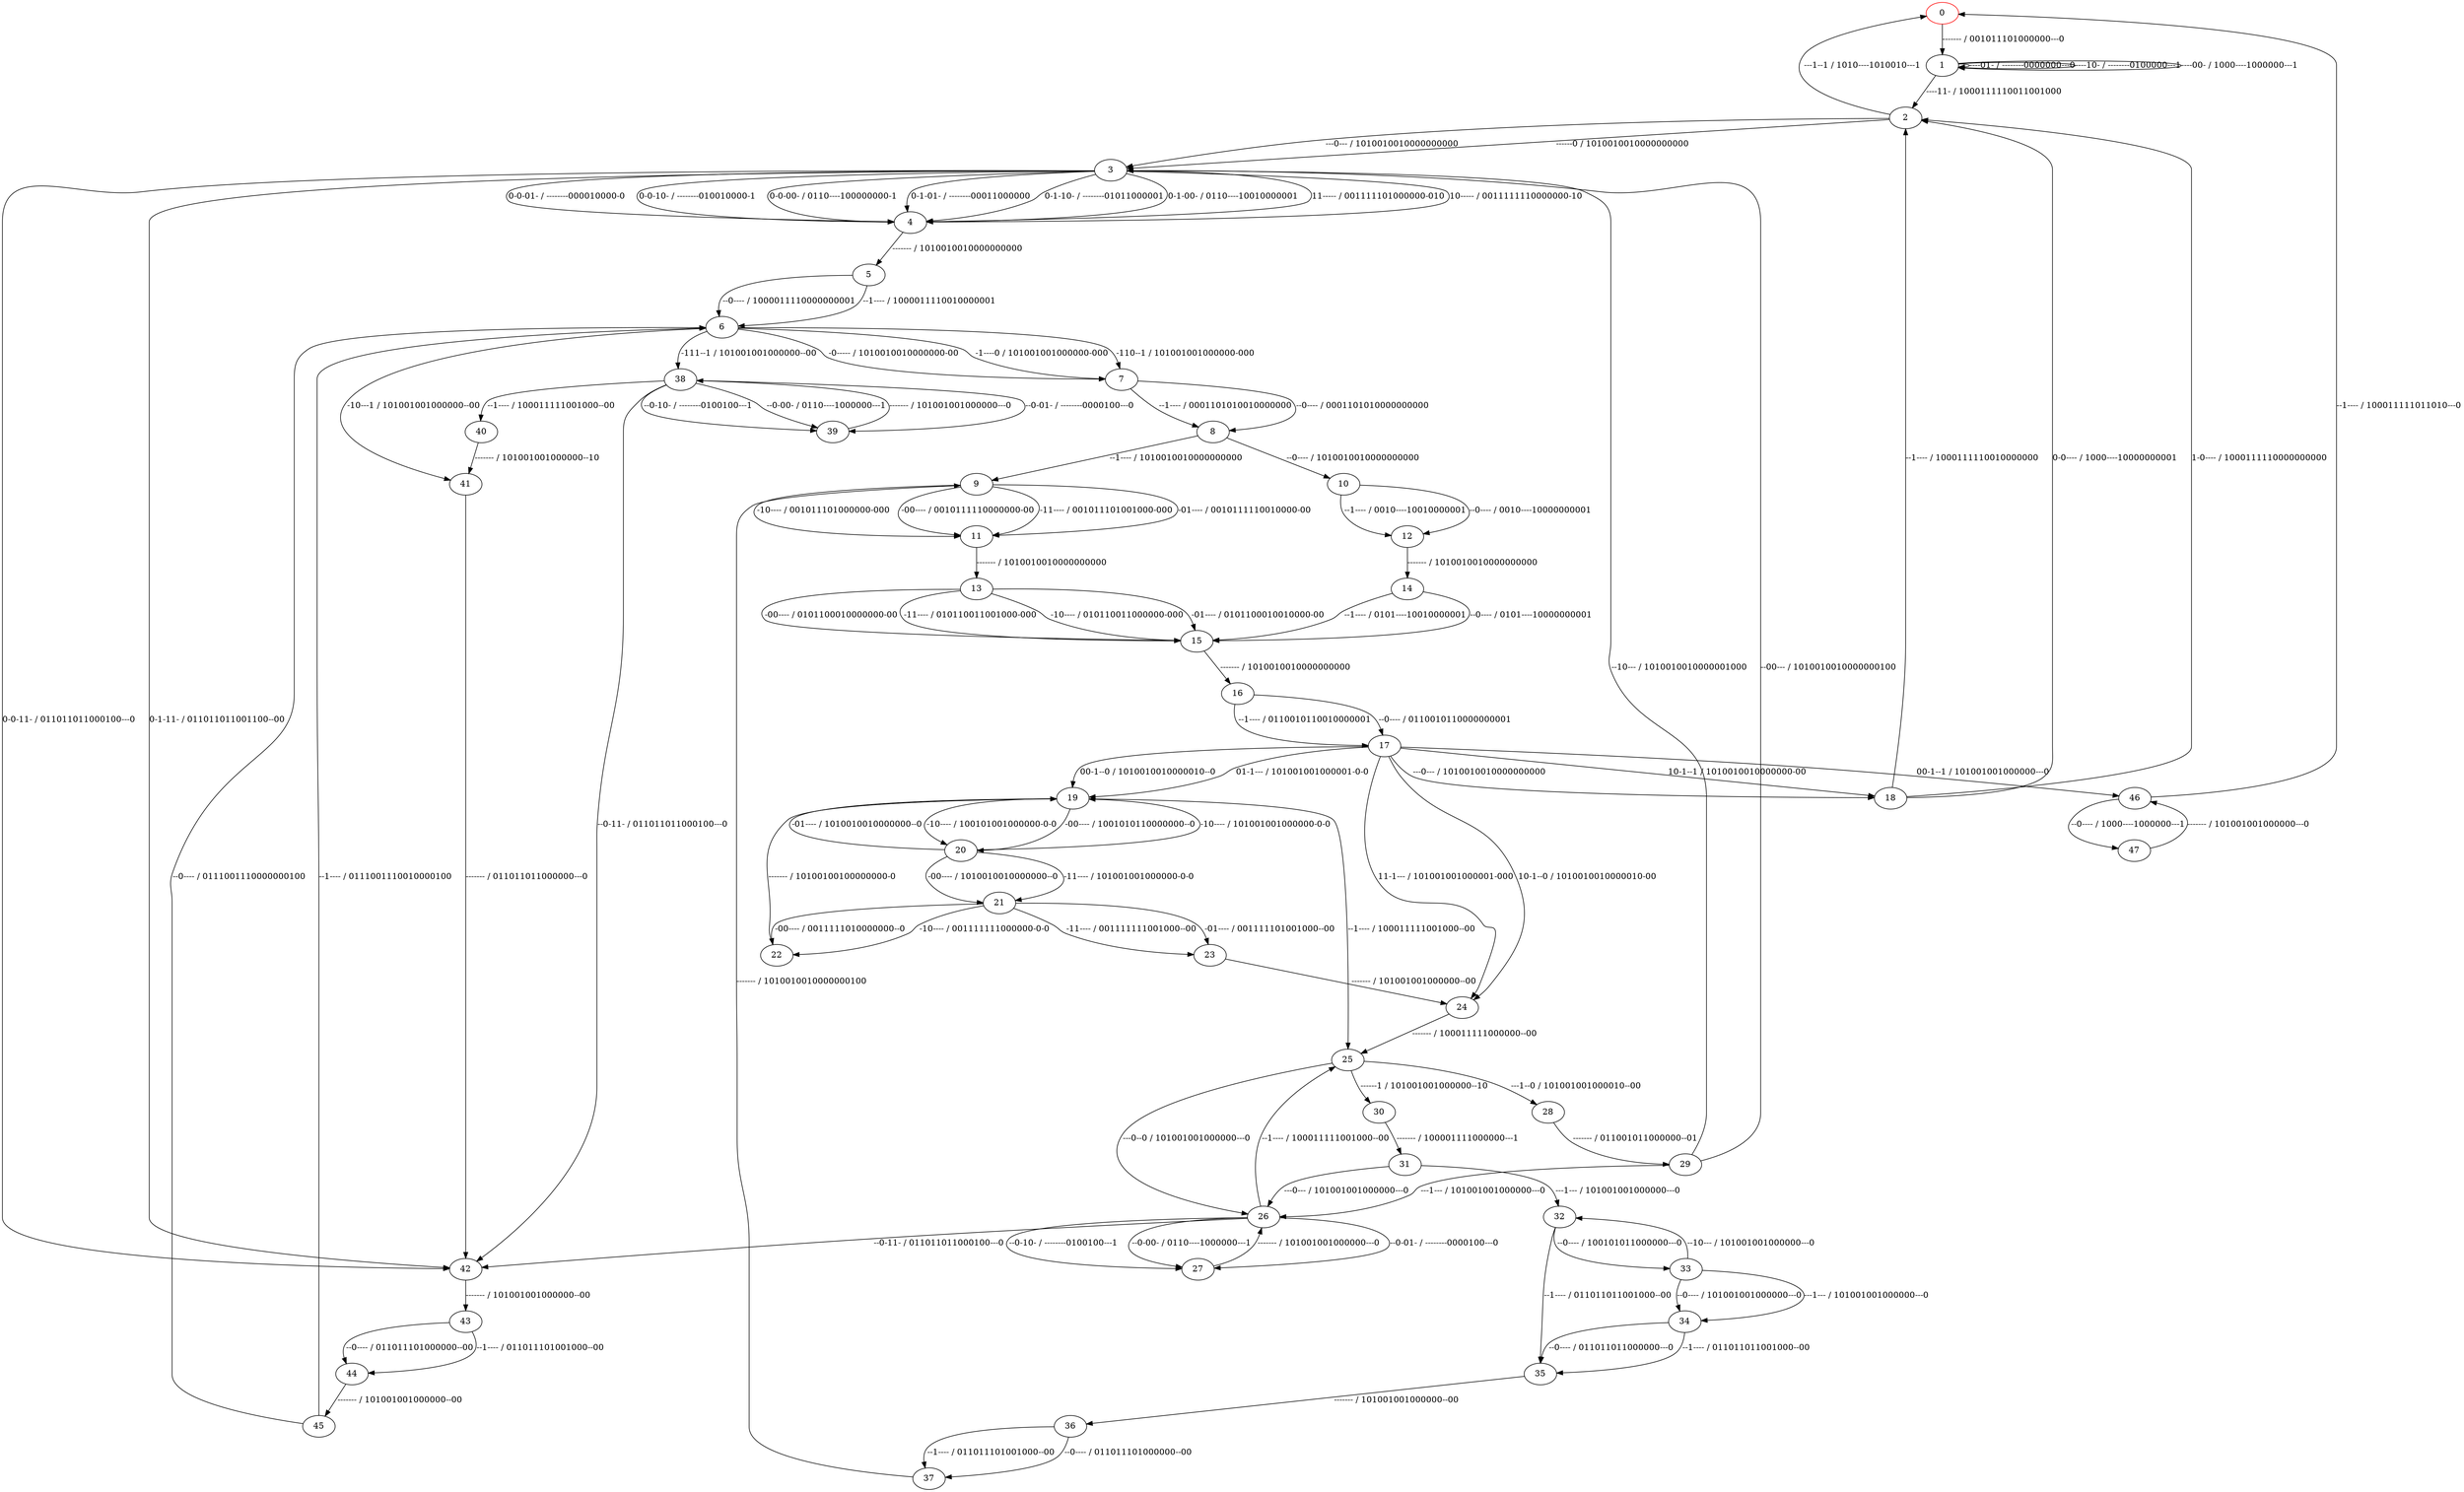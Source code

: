 digraph g {
0 [color="red"]
1
2
3
4
5
6
7
8
9
10
11
12
13
14
15
16
17
18
19
20
21
22
23
24
25
26
27
28
29
30
31
32
33
34
35
36
37
38
39
40
41
42
43
44
45
46
47
0 -> 1 [label="------- / 001011101000000---0"]
1 -> 1 [label="----01- / --------0000000---0"]
1 -> 1 [label="----10- / --------0100000---1"]
1 -> 1 [label="----00- / 1000----1000000---1"]
1 -> 2 [label="----11- / 1000111110011001000"]
2 -> 3 [label="------0 / 1010010010000000000"]
2 -> 3 [label="---0--- / 1010010010000000000"]
2 -> 0 [label="---1--1 / 1010----1010010---1"]
3 -> 4 [label="11----- / 001111101000000-010"]
3 -> 4 [label="10----- / 0011111110000000-10"]
3 -> 4 [label="0-0-01- / --------000010000-0"]
3 -> 4 [label="0-0-10- / --------010010000-1"]
3 -> 42 [label="0-0-11- / 011011011000100---0"]
3 -> 4 [label="0-0-00- / 0110----100000000-1"]
3 -> 4 [label="0-1-01- / --------00011000000"]
3 -> 4 [label="0-1-10- / --------01011000001"]
3 -> 42 [label="0-1-11- / 011011011001100--00"]
3 -> 4 [label="0-1-00- / 0110----10010000001"]
4 -> 5 [label="------- / 1010010010000000000"]
5 -> 6 [label="--0---- / 1000011110000000001"]
5 -> 6 [label="--1---- / 1000011110010000001"]
6 -> 7 [label="-1----0 / 101001001000000-000"]
6 -> 7 [label="-110--1 / 101001001000000-000"]
6 -> 41 [label="-10---1 / 101001001000000--00"]
6 -> 38 [label="-111--1 / 101001001000000--00"]
6 -> 7 [label="-0----- / 1010010010000000-00"]
7 -> 8 [label="--1---- / 0001101010010000000"]
7 -> 8 [label="--0---- / 0001101010000000000"]
8 -> 10 [label="--0---- / 1010010010000000000"]
8 -> 9 [label="--1---- / 1010010010000000000"]
9 -> 11 [label="-11---- / 001011101001000-000"]
9 -> 11 [label="-01---- / 0010111110010000-00"]
9 -> 11 [label="-10---- / 001011101000000-000"]
9 -> 11 [label="-00---- / 0010111110000000-00"]
10 -> 12 [label="--1---- / 0010----10010000001"]
10 -> 12 [label="--0---- / 0010----10000000001"]
11 -> 13 [label="------- / 1010010010000000000"]
12 -> 14 [label="------- / 1010010010000000000"]
13 -> 15 [label="-11---- / 010110011001000-000"]
13 -> 15 [label="-10---- / 010110011000000-000"]
13 -> 15 [label="-01---- / 0101100010010000-00"]
13 -> 15 [label="-00---- / 0101100010000000-00"]
14 -> 15 [label="--1---- / 0101----10010000001"]
14 -> 15 [label="--0---- / 0101----10000000001"]
15 -> 16 [label="------- / 1010010010000000000"]
16 -> 17 [label="--1---- / 0110010110010000001"]
16 -> 17 [label="--0---- / 0110010110000000001"]
17 -> 18 [label="---0--- / 1010010010000000000"]
17 -> 19 [label="01-1--- / 101001001000001-0-0"]
17 -> 19 [label="00-1--0 / 1010010010000010--0"]
17 -> 46 [label="00-1--1 / 101001001000000---0"]
17 -> 24 [label="11-1--- / 101001001000001-000"]
17 -> 24 [label="10-1--0 / 1010010010000010-00"]
17 -> 18 [label="10-1--1 / 1010010010000000-00"]
18 -> 2 [label="--1---- / 1000111110010000000"]
18 -> 2 [label="0-0---- / 1000----10000000001"]
18 -> 2 [label="1-0---- / 1000111110000000000"]
19 -> 20 [label="-10---- / 100101001000000-0-0"]
19 -> 20 [label="-00---- / 1001010110000000--0"]
19 -> 25 [label="--1---- / 100011111001000--00"]
20 -> 19 [label="-10---- / 101001001000000-0-0"]
20 -> 21 [label="-11---- / 101001001000000-0-0"]
20 -> 19 [label="-01---- / 1010010010000000--0"]
20 -> 21 [label="-00---- / 1010010010000000--0"]
21 -> 22 [label="-10---- / 001111111000000-0-0"]
21 -> 23 [label="-11---- / 001111111001000--00"]
21 -> 22 [label="-00---- / 0011111010000000--0"]
21 -> 23 [label="-01---- / 001111101001000--00"]
22 -> 19 [label="------- / 10100100100000000-0"]
23 -> 24 [label="------- / 101001001000000--00"]
24 -> 25 [label="------- / 100011111000000--00"]
25 -> 26 [label="---0--0 / 101001001000000---0"]
25 -> 28 [label="---1--0 / 101001001000010--00"]
25 -> 30 [label="------1 / 101001001000000--10"]
26 -> 27 [label="--0-01- / --------0000100---0"]
26 -> 27 [label="--0-10- / --------0100100---1"]
26 -> 27 [label="--0-00- / 0110----1000000---1"]
26 -> 42 [label="--0-11- / 011011011000100---0"]
26 -> 25 [label="--1---- / 100011111001000--00"]
27 -> 26 [label="------- / 101001001000000---0"]
28 -> 29 [label="------- / 011001011000000--01"]
29 -> 26 [label="---1--- / 101001001000000---0"]
29 -> 3 [label="--10--- / 1010010010000001000"]
29 -> 3 [label="--00--- / 1010010010000000100"]
30 -> 31 [label="------- / 100001111000000---1"]
31 -> 26 [label="---0--- / 101001001000000---0"]
31 -> 32 [label="---1--- / 101001001000000---0"]
32 -> 33 [label="--0---- / 100101011000000---0"]
32 -> 35 [label="--1---- / 011011011001000--00"]
33 -> 32 [label="--10--- / 101001001000000---0"]
33 -> 34 [label="--0---- / 101001001000000---0"]
33 -> 34 [label="---1--- / 101001001000000---0"]
34 -> 35 [label="--1---- / 011011011001000--00"]
34 -> 35 [label="--0---- / 011011011000000---0"]
35 -> 36 [label="------- / 101001001000000--00"]
36 -> 37 [label="--0---- / 011011101000000--00"]
36 -> 37 [label="--1---- / 011011101001000--00"]
37 -> 9 [label="------- / 1010010010000000100"]
38 -> 39 [label="--0-01- / --------0000100---0"]
38 -> 39 [label="--0-10- / --------0100100---1"]
38 -> 42 [label="--0-11- / 011011011000100---0"]
38 -> 39 [label="--0-00- / 0110----1000000---1"]
38 -> 40 [label="--1---- / 100011111001000--00"]
39 -> 38 [label="------- / 101001001000000---0"]
40 -> 41 [label="------- / 101001001000000--10"]
41 -> 42 [label="------- / 011011011000000---0"]
42 -> 43 [label="------- / 101001001000000--00"]
43 -> 44 [label="--0---- / 011011101000000--00"]
43 -> 44 [label="--1---- / 011011101001000--00"]
44 -> 45 [label="------- / 101001001000000--00"]
45 -> 6 [label="--0---- / 0111001110000000100"]
45 -> 6 [label="--1---- / 0111001110010000100"]
46 -> 47 [label="--0---- / 1000----1000000---1"]
46 -> 0 [label="--1---- / 100011111011010---0"]
47 -> 46 [label="------- / 101001001000000---0"]
}
